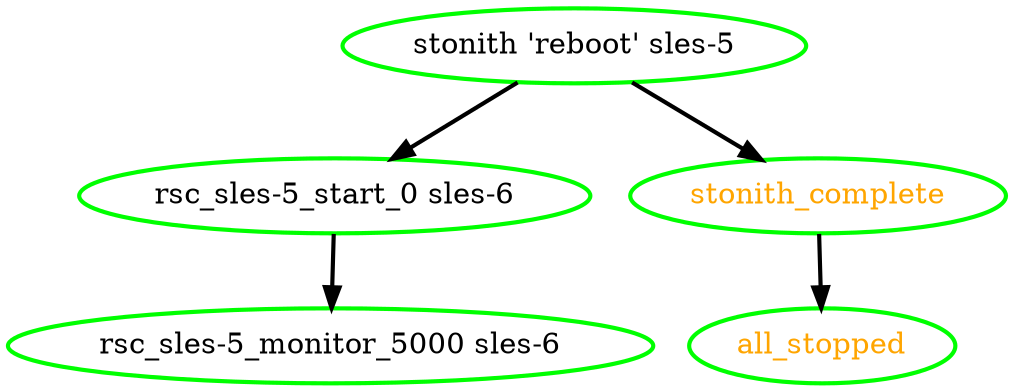 digraph "g" {
"all_stopped" [ style=bold color="green" fontcolor="orange" ]
"rsc_sles-5_monitor_5000 sles-6" [ style=bold color="green" fontcolor="black" ]
"rsc_sles-5_start_0 sles-6" -> "rsc_sles-5_monitor_5000 sles-6" [ style = bold]
"rsc_sles-5_start_0 sles-6" [ style=bold color="green" fontcolor="black" ]
"stonith 'reboot' sles-5" -> "rsc_sles-5_start_0 sles-6" [ style = bold]
"stonith 'reboot' sles-5" -> "stonith_complete" [ style = bold]
"stonith 'reboot' sles-5" [ style=bold color="green" fontcolor="black"]
"stonith_complete" -> "all_stopped" [ style = bold]
"stonith_complete" [ style=bold color="green" fontcolor="orange" ]
}
